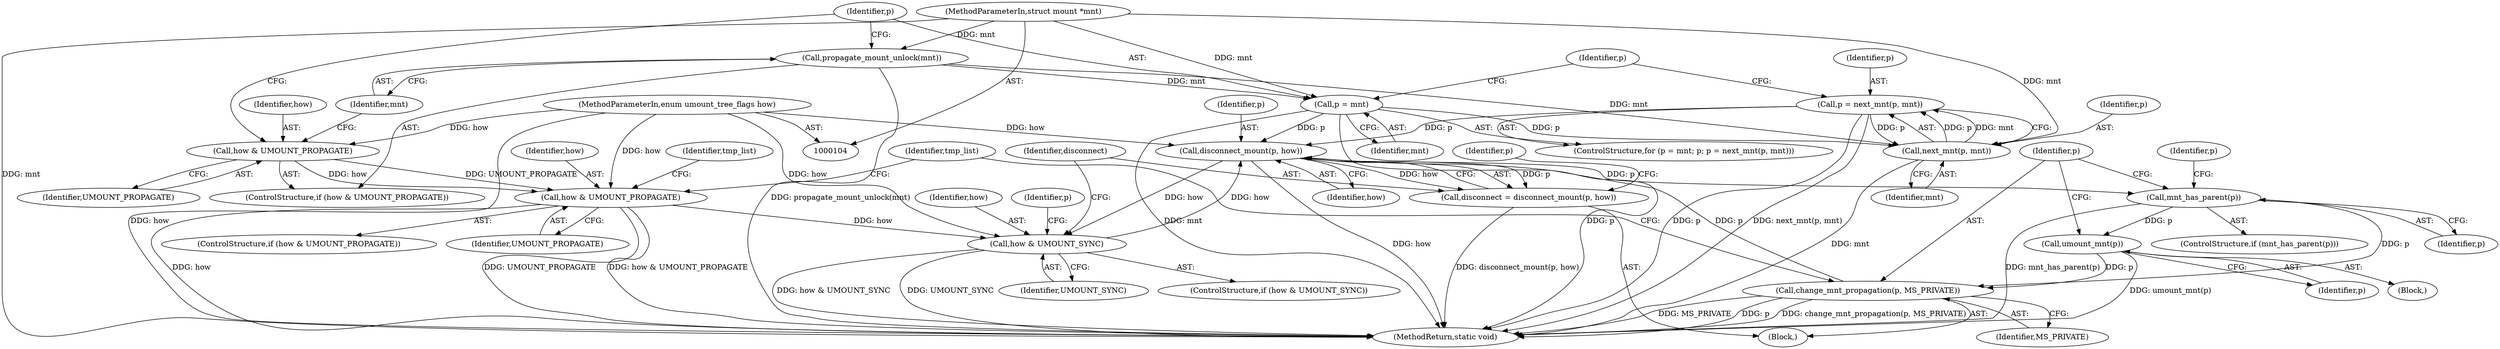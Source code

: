 digraph "0_linux_d29216842a85c7970c536108e093963f02714498_4@API" {
"1000194" [label="(Call,disconnect_mount(p, how))"];
"1000122" [label="(Call,p = next_mnt(p, mnt))"];
"1000124" [label="(Call,next_mnt(p, mnt))"];
"1000118" [label="(Call,p = mnt)"];
"1000115" [label="(Call,propagate_mount_unlock(mnt))"];
"1000105" [label="(MethodParameterIn,struct mount *mnt)"];
"1000242" [label="(Call,change_mnt_propagation(p, MS_PRIVATE))"];
"1000214" [label="(Call,mnt_has_parent(p))"];
"1000194" [label="(Call,disconnect_mount(p, how))"];
"1000182" [label="(Call,how & UMOUNT_SYNC)"];
"1000149" [label="(Call,how & UMOUNT_PROPAGATE)"];
"1000112" [label="(Call,how & UMOUNT_PROPAGATE)"];
"1000106" [label="(MethodParameterIn,enum umount_tree_flags how)"];
"1000240" [label="(Call,umount_mnt(p))"];
"1000192" [label="(Call,disconnect = disconnect_mount(p, how))"];
"1000105" [label="(MethodParameterIn,struct mount *mnt)"];
"1000123" [label="(Identifier,p)"];
"1000219" [label="(Identifier,p)"];
"1000113" [label="(Identifier,how)"];
"1000192" [label="(Call,disconnect = disconnect_mount(p, how))"];
"1000242" [label="(Call,change_mnt_propagation(p, MS_PRIVATE))"];
"1000241" [label="(Identifier,p)"];
"1000240" [label="(Call,umount_mnt(p))"];
"1000193" [label="(Identifier,disconnect)"];
"1000115" [label="(Call,propagate_mount_unlock(mnt))"];
"1000119" [label="(Identifier,p)"];
"1000183" [label="(Identifier,how)"];
"1000160" [label="(Block,)"];
"1000150" [label="(Identifier,how)"];
"1000244" [label="(Identifier,MS_PRIVATE)"];
"1000122" [label="(Call,p = next_mnt(p, mnt))"];
"1000245" [label="(MethodReturn,static void)"];
"1000124" [label="(Call,next_mnt(p, mnt))"];
"1000114" [label="(Identifier,UMOUNT_PROPAGATE)"];
"1000126" [label="(Identifier,mnt)"];
"1000181" [label="(ControlStructure,if (how & UMOUNT_SYNC))"];
"1000116" [label="(Identifier,mnt)"];
"1000243" [label="(Identifier,p)"];
"1000194" [label="(Call,disconnect_mount(p, how))"];
"1000159" [label="(Identifier,tmp_list)"];
"1000125" [label="(Identifier,p)"];
"1000184" [label="(Identifier,UMOUNT_SYNC)"];
"1000148" [label="(ControlStructure,if (how & UMOUNT_PROPAGATE))"];
"1000214" [label="(Call,mnt_has_parent(p))"];
"1000117" [label="(ControlStructure,for (p = mnt; p; p = next_mnt(p, mnt)))"];
"1000111" [label="(ControlStructure,if (how & UMOUNT_PROPAGATE))"];
"1000195" [label="(Identifier,p)"];
"1000196" [label="(Identifier,how)"];
"1000188" [label="(Identifier,p)"];
"1000112" [label="(Call,how & UMOUNT_PROPAGATE)"];
"1000106" [label="(MethodParameterIn,enum umount_tree_flags how)"];
"1000213" [label="(ControlStructure,if (mnt_has_parent(p)))"];
"1000120" [label="(Identifier,mnt)"];
"1000215" [label="(Identifier,p)"];
"1000149" [label="(Call,how & UMOUNT_PROPAGATE)"];
"1000151" [label="(Identifier,UMOUNT_PROPAGATE)"];
"1000239" [label="(Block,)"];
"1000154" [label="(Identifier,tmp_list)"];
"1000118" [label="(Call,p = mnt)"];
"1000121" [label="(Identifier,p)"];
"1000200" [label="(Identifier,p)"];
"1000182" [label="(Call,how & UMOUNT_SYNC)"];
"1000194" -> "1000192"  [label="AST: "];
"1000194" -> "1000196"  [label="CFG: "];
"1000195" -> "1000194"  [label="AST: "];
"1000196" -> "1000194"  [label="AST: "];
"1000192" -> "1000194"  [label="CFG: "];
"1000194" -> "1000245"  [label="DDG: how"];
"1000194" -> "1000182"  [label="DDG: how"];
"1000194" -> "1000192"  [label="DDG: p"];
"1000194" -> "1000192"  [label="DDG: how"];
"1000122" -> "1000194"  [label="DDG: p"];
"1000118" -> "1000194"  [label="DDG: p"];
"1000242" -> "1000194"  [label="DDG: p"];
"1000182" -> "1000194"  [label="DDG: how"];
"1000106" -> "1000194"  [label="DDG: how"];
"1000194" -> "1000214"  [label="DDG: p"];
"1000122" -> "1000117"  [label="AST: "];
"1000122" -> "1000124"  [label="CFG: "];
"1000123" -> "1000122"  [label="AST: "];
"1000124" -> "1000122"  [label="AST: "];
"1000121" -> "1000122"  [label="CFG: "];
"1000122" -> "1000245"  [label="DDG: p"];
"1000122" -> "1000245"  [label="DDG: next_mnt(p, mnt)"];
"1000124" -> "1000122"  [label="DDG: p"];
"1000124" -> "1000122"  [label="DDG: mnt"];
"1000122" -> "1000124"  [label="DDG: p"];
"1000124" -> "1000126"  [label="CFG: "];
"1000125" -> "1000124"  [label="AST: "];
"1000126" -> "1000124"  [label="AST: "];
"1000124" -> "1000245"  [label="DDG: mnt"];
"1000118" -> "1000124"  [label="DDG: p"];
"1000105" -> "1000124"  [label="DDG: mnt"];
"1000115" -> "1000124"  [label="DDG: mnt"];
"1000118" -> "1000117"  [label="AST: "];
"1000118" -> "1000120"  [label="CFG: "];
"1000119" -> "1000118"  [label="AST: "];
"1000120" -> "1000118"  [label="AST: "];
"1000121" -> "1000118"  [label="CFG: "];
"1000118" -> "1000245"  [label="DDG: p"];
"1000118" -> "1000245"  [label="DDG: mnt"];
"1000115" -> "1000118"  [label="DDG: mnt"];
"1000105" -> "1000118"  [label="DDG: mnt"];
"1000115" -> "1000111"  [label="AST: "];
"1000115" -> "1000116"  [label="CFG: "];
"1000116" -> "1000115"  [label="AST: "];
"1000119" -> "1000115"  [label="CFG: "];
"1000115" -> "1000245"  [label="DDG: propagate_mount_unlock(mnt)"];
"1000105" -> "1000115"  [label="DDG: mnt"];
"1000105" -> "1000104"  [label="AST: "];
"1000105" -> "1000245"  [label="DDG: mnt"];
"1000242" -> "1000160"  [label="AST: "];
"1000242" -> "1000244"  [label="CFG: "];
"1000243" -> "1000242"  [label="AST: "];
"1000244" -> "1000242"  [label="AST: "];
"1000159" -> "1000242"  [label="CFG: "];
"1000242" -> "1000245"  [label="DDG: change_mnt_propagation(p, MS_PRIVATE)"];
"1000242" -> "1000245"  [label="DDG: MS_PRIVATE"];
"1000242" -> "1000245"  [label="DDG: p"];
"1000214" -> "1000242"  [label="DDG: p"];
"1000240" -> "1000242"  [label="DDG: p"];
"1000214" -> "1000213"  [label="AST: "];
"1000214" -> "1000215"  [label="CFG: "];
"1000215" -> "1000214"  [label="AST: "];
"1000219" -> "1000214"  [label="CFG: "];
"1000243" -> "1000214"  [label="CFG: "];
"1000214" -> "1000245"  [label="DDG: mnt_has_parent(p)"];
"1000214" -> "1000240"  [label="DDG: p"];
"1000182" -> "1000181"  [label="AST: "];
"1000182" -> "1000184"  [label="CFG: "];
"1000183" -> "1000182"  [label="AST: "];
"1000184" -> "1000182"  [label="AST: "];
"1000188" -> "1000182"  [label="CFG: "];
"1000193" -> "1000182"  [label="CFG: "];
"1000182" -> "1000245"  [label="DDG: how & UMOUNT_SYNC"];
"1000182" -> "1000245"  [label="DDG: UMOUNT_SYNC"];
"1000149" -> "1000182"  [label="DDG: how"];
"1000106" -> "1000182"  [label="DDG: how"];
"1000149" -> "1000148"  [label="AST: "];
"1000149" -> "1000151"  [label="CFG: "];
"1000150" -> "1000149"  [label="AST: "];
"1000151" -> "1000149"  [label="AST: "];
"1000154" -> "1000149"  [label="CFG: "];
"1000159" -> "1000149"  [label="CFG: "];
"1000149" -> "1000245"  [label="DDG: UMOUNT_PROPAGATE"];
"1000149" -> "1000245"  [label="DDG: how & UMOUNT_PROPAGATE"];
"1000149" -> "1000245"  [label="DDG: how"];
"1000112" -> "1000149"  [label="DDG: how"];
"1000112" -> "1000149"  [label="DDG: UMOUNT_PROPAGATE"];
"1000106" -> "1000149"  [label="DDG: how"];
"1000112" -> "1000111"  [label="AST: "];
"1000112" -> "1000114"  [label="CFG: "];
"1000113" -> "1000112"  [label="AST: "];
"1000114" -> "1000112"  [label="AST: "];
"1000116" -> "1000112"  [label="CFG: "];
"1000119" -> "1000112"  [label="CFG: "];
"1000106" -> "1000112"  [label="DDG: how"];
"1000106" -> "1000104"  [label="AST: "];
"1000106" -> "1000245"  [label="DDG: how"];
"1000240" -> "1000239"  [label="AST: "];
"1000240" -> "1000241"  [label="CFG: "];
"1000241" -> "1000240"  [label="AST: "];
"1000243" -> "1000240"  [label="CFG: "];
"1000240" -> "1000245"  [label="DDG: umount_mnt(p)"];
"1000192" -> "1000160"  [label="AST: "];
"1000193" -> "1000192"  [label="AST: "];
"1000200" -> "1000192"  [label="CFG: "];
"1000192" -> "1000245"  [label="DDG: disconnect_mount(p, how)"];
}
